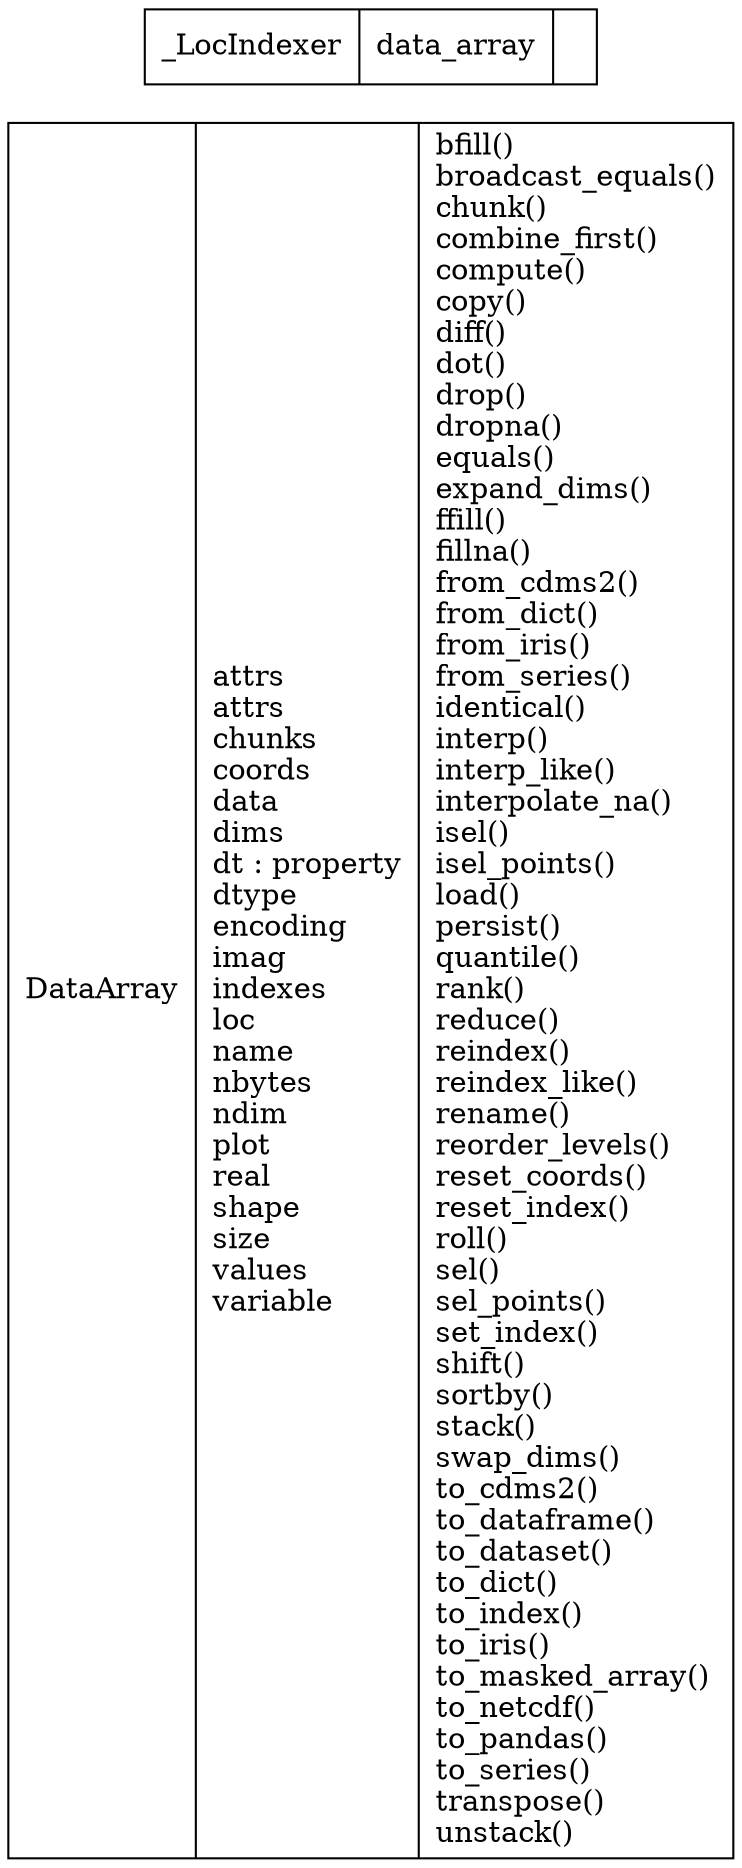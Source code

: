 digraph "classes_No_Name" {
charset="utf-8"
rankdir=RL
"0" [label="{DataArray|attrs\lattrs\lchunks\lcoords\ldata\ldims\ldt : property\ldtype\lencoding\limag\lindexes\lloc\lname\lnbytes\lndim\lplot\lreal\lshape\lsize\lvalues\lvariable\l|bfill()\lbroadcast_equals()\lchunk()\lcombine_first()\lcompute()\lcopy()\ldiff()\ldot()\ldrop()\ldropna()\lequals()\lexpand_dims()\lffill()\lfillna()\lfrom_cdms2()\lfrom_dict()\lfrom_iris()\lfrom_series()\lidentical()\linterp()\linterp_like()\linterpolate_na()\lisel()\lisel_points()\lload()\lpersist()\lquantile()\lrank()\lreduce()\lreindex()\lreindex_like()\lrename()\lreorder_levels()\lreset_coords()\lreset_index()\lroll()\lsel()\lsel_points()\lset_index()\lshift()\lsortby()\lstack()\lswap_dims()\lto_cdms2()\lto_dataframe()\lto_dataset()\lto_dict()\lto_index()\lto_iris()\lto_masked_array()\lto_netcdf()\lto_pandas()\lto_series()\ltranspose()\lunstack()\l}", shape="record"];
"1" [label="{_LocIndexer|data_array\l|}", shape="record"];
}
